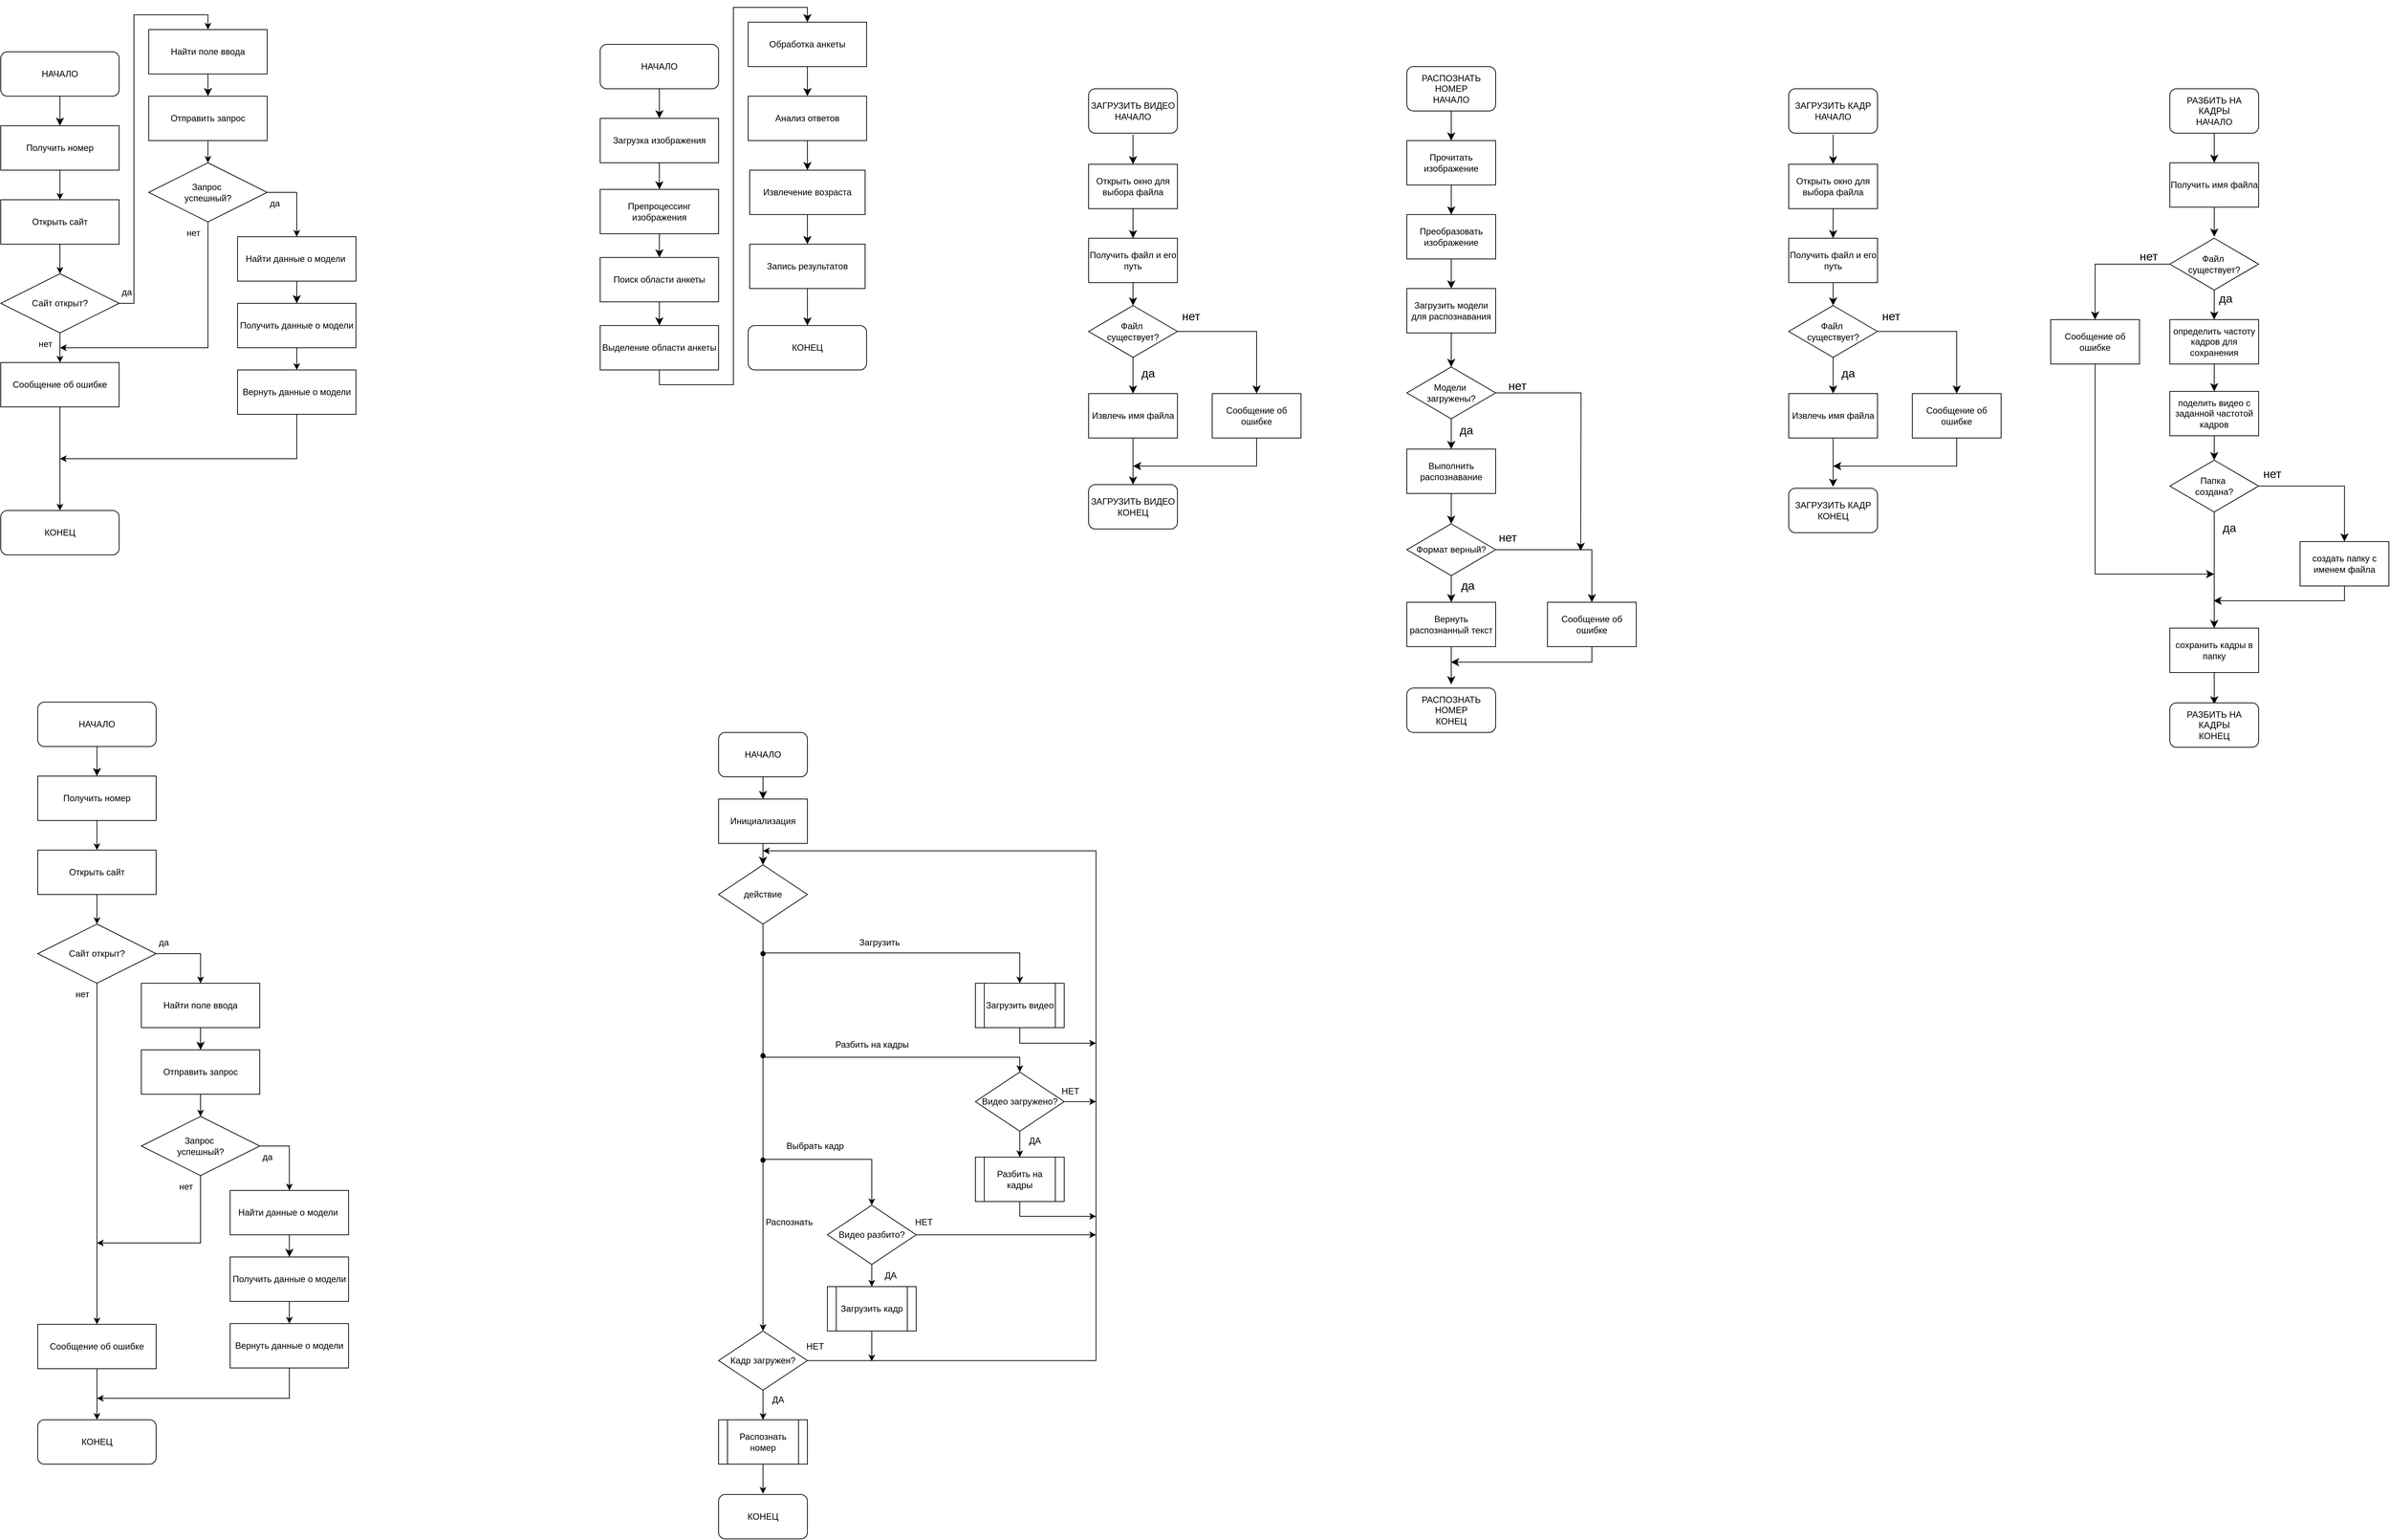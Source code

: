 <mxfile scale="1" border="0" version="24.5.5" type="device">
  <diagram name="Страница — 1" id="bWHywCXaXaAxPZdSSDz7">
    <mxGraphModel dx="270" dy="129" grid="1" gridSize="10" guides="1" tooltips="1" connect="1" arrows="1" fold="1" page="1" pageScale="1" pageWidth="827" pageHeight="1169" math="0" shadow="0">
      <root>
        <mxCell id="0" />
        <mxCell id="1" parent="0" />
        <mxCell id="TZSjdZgy6kPpEdIloy_d-3" style="edgeStyle=none;curved=1;rounded=0;orthogonalLoop=1;jettySize=auto;html=1;exitX=0.5;exitY=1;exitDx=0;exitDy=0;entryX=0.5;entryY=0;entryDx=0;entryDy=0;fontSize=12;startSize=8;endSize=8;" parent="1" source="Tlh2Osy97JSbk6gR5O0x-1" target="TZSjdZgy6kPpEdIloy_d-2" edge="1">
          <mxGeometry relative="1" as="geometry">
            <mxPoint x="140" y="160" as="sourcePoint" />
          </mxGeometry>
        </mxCell>
        <mxCell id="02Jbn5WYScd2HMaN0pXU-1" style="edgeStyle=orthogonalEdgeStyle;rounded=0;orthogonalLoop=1;jettySize=auto;html=1;exitX=0.5;exitY=1;exitDx=0;exitDy=0;entryX=0.5;entryY=0;entryDx=0;entryDy=0;" parent="1" source="TZSjdZgy6kPpEdIloy_d-2" target="TZSjdZgy6kPpEdIloy_d-4" edge="1">
          <mxGeometry relative="1" as="geometry" />
        </mxCell>
        <mxCell id="TZSjdZgy6kPpEdIloy_d-2" value="Получить номер" style="rounded=0;whiteSpace=wrap;html=1;" parent="1" vertex="1">
          <mxGeometry x="40" y="200" width="160" height="60" as="geometry" />
        </mxCell>
        <mxCell id="02Jbn5WYScd2HMaN0pXU-3" style="edgeStyle=orthogonalEdgeStyle;rounded=0;orthogonalLoop=1;jettySize=auto;html=1;exitX=0.5;exitY=1;exitDx=0;exitDy=0;" parent="1" source="TZSjdZgy6kPpEdIloy_d-4" target="02Jbn5WYScd2HMaN0pXU-2" edge="1">
          <mxGeometry relative="1" as="geometry" />
        </mxCell>
        <mxCell id="TZSjdZgy6kPpEdIloy_d-4" value="Открыть сайт" style="rounded=0;whiteSpace=wrap;html=1;" parent="1" vertex="1">
          <mxGeometry x="40" y="300" width="160" height="60" as="geometry" />
        </mxCell>
        <mxCell id="TZSjdZgy6kPpEdIloy_d-9" style="edgeStyle=none;curved=1;rounded=0;orthogonalLoop=1;jettySize=auto;html=1;exitX=0.5;exitY=1;exitDx=0;exitDy=0;entryX=0.5;entryY=0;entryDx=0;entryDy=0;fontSize=12;startSize=8;endSize=8;" parent="1" source="TZSjdZgy6kPpEdIloy_d-6" target="TZSjdZgy6kPpEdIloy_d-8" edge="1">
          <mxGeometry relative="1" as="geometry" />
        </mxCell>
        <mxCell id="TZSjdZgy6kPpEdIloy_d-6" value="Найти поле ввода" style="rounded=0;whiteSpace=wrap;html=1;" parent="1" vertex="1">
          <mxGeometry x="240" y="70" width="160" height="60" as="geometry" />
        </mxCell>
        <mxCell id="02Jbn5WYScd2HMaN0pXU-12" style="edgeStyle=orthogonalEdgeStyle;rounded=0;orthogonalLoop=1;jettySize=auto;html=1;exitX=0.5;exitY=1;exitDx=0;exitDy=0;entryX=0.5;entryY=0;entryDx=0;entryDy=0;" parent="1" source="TZSjdZgy6kPpEdIloy_d-8" target="02Jbn5WYScd2HMaN0pXU-11" edge="1">
          <mxGeometry relative="1" as="geometry" />
        </mxCell>
        <mxCell id="TZSjdZgy6kPpEdIloy_d-8" value="Отправить запрос" style="rounded=0;whiteSpace=wrap;html=1;" parent="1" vertex="1">
          <mxGeometry x="240" y="160" width="160" height="60" as="geometry" />
        </mxCell>
        <mxCell id="TZSjdZgy6kPpEdIloy_d-13" style="edgeStyle=none;curved=1;rounded=0;orthogonalLoop=1;jettySize=auto;html=1;exitX=0.5;exitY=1;exitDx=0;exitDy=0;entryX=0.5;entryY=0;entryDx=0;entryDy=0;fontSize=12;startSize=8;endSize=8;" parent="1" source="TZSjdZgy6kPpEdIloy_d-10" target="TZSjdZgy6kPpEdIloy_d-12" edge="1">
          <mxGeometry relative="1" as="geometry" />
        </mxCell>
        <mxCell id="TZSjdZgy6kPpEdIloy_d-10" value="Найти данные о модели&amp;nbsp;" style="rounded=0;whiteSpace=wrap;html=1;" parent="1" vertex="1">
          <mxGeometry x="360" y="350" width="160" height="60" as="geometry" />
        </mxCell>
        <mxCell id="02Jbn5WYScd2HMaN0pXU-20" style="edgeStyle=orthogonalEdgeStyle;rounded=0;orthogonalLoop=1;jettySize=auto;html=1;exitX=0.5;exitY=1;exitDx=0;exitDy=0;entryX=0.5;entryY=0;entryDx=0;entryDy=0;" parent="1" source="TZSjdZgy6kPpEdIloy_d-12" target="02Jbn5WYScd2HMaN0pXU-19" edge="1">
          <mxGeometry relative="1" as="geometry" />
        </mxCell>
        <mxCell id="TZSjdZgy6kPpEdIloy_d-12" value="Получить данные о модели" style="rounded=0;whiteSpace=wrap;html=1;" parent="1" vertex="1">
          <mxGeometry x="360" y="440" width="160" height="60" as="geometry" />
        </mxCell>
        <mxCell id="02Jbn5WYScd2HMaN0pXU-8" style="edgeStyle=orthogonalEdgeStyle;rounded=0;orthogonalLoop=1;jettySize=auto;html=1;exitX=0.5;exitY=1;exitDx=0;exitDy=0;entryX=0.5;entryY=0;entryDx=0;entryDy=0;" parent="1" source="02Jbn5WYScd2HMaN0pXU-2" target="02Jbn5WYScd2HMaN0pXU-7" edge="1">
          <mxGeometry relative="1" as="geometry" />
        </mxCell>
        <mxCell id="02Jbn5WYScd2HMaN0pXU-10" style="edgeStyle=orthogonalEdgeStyle;rounded=0;orthogonalLoop=1;jettySize=auto;html=1;exitX=1;exitY=0.5;exitDx=0;exitDy=0;entryX=0.5;entryY=0;entryDx=0;entryDy=0;" parent="1" source="02Jbn5WYScd2HMaN0pXU-2" target="TZSjdZgy6kPpEdIloy_d-6" edge="1">
          <mxGeometry relative="1" as="geometry" />
        </mxCell>
        <mxCell id="02Jbn5WYScd2HMaN0pXU-2" value="Сайт открыт?" style="rhombus;whiteSpace=wrap;html=1;" parent="1" vertex="1">
          <mxGeometry x="40" y="400" width="160" height="80" as="geometry" />
        </mxCell>
        <mxCell id="02Jbn5WYScd2HMaN0pXU-6" value="нет" style="text;html=1;align=center;verticalAlign=middle;resizable=0;points=[];autosize=1;strokeColor=none;fillColor=none;" parent="1" vertex="1">
          <mxGeometry x="80" y="480" width="40" height="30" as="geometry" />
        </mxCell>
        <mxCell id="02Jbn5WYScd2HMaN0pXU-9" style="edgeStyle=orthogonalEdgeStyle;rounded=0;orthogonalLoop=1;jettySize=auto;html=1;exitX=0.5;exitY=1;exitDx=0;exitDy=0;entryX=0.5;entryY=0;entryDx=0;entryDy=0;" parent="1" source="02Jbn5WYScd2HMaN0pXU-7" target="Tlh2Osy97JSbk6gR5O0x-2" edge="1">
          <mxGeometry relative="1" as="geometry">
            <mxPoint x="140" y="710" as="targetPoint" />
          </mxGeometry>
        </mxCell>
        <mxCell id="02Jbn5WYScd2HMaN0pXU-7" value="Сообщение об ошибке" style="rounded=0;whiteSpace=wrap;html=1;" parent="1" vertex="1">
          <mxGeometry x="40" y="520" width="160" height="60" as="geometry" />
        </mxCell>
        <mxCell id="02Jbn5WYScd2HMaN0pXU-14" style="edgeStyle=orthogonalEdgeStyle;rounded=0;orthogonalLoop=1;jettySize=auto;html=1;exitX=0.5;exitY=1;exitDx=0;exitDy=0;" parent="1" source="02Jbn5WYScd2HMaN0pXU-11" edge="1">
          <mxGeometry relative="1" as="geometry">
            <mxPoint x="120" y="500" as="targetPoint" />
            <Array as="points">
              <mxPoint x="320" y="500" />
            </Array>
          </mxGeometry>
        </mxCell>
        <mxCell id="02Jbn5WYScd2HMaN0pXU-16" style="edgeStyle=orthogonalEdgeStyle;rounded=0;orthogonalLoop=1;jettySize=auto;html=1;exitX=1;exitY=0.5;exitDx=0;exitDy=0;entryX=0.5;entryY=0;entryDx=0;entryDy=0;" parent="1" source="02Jbn5WYScd2HMaN0pXU-11" target="TZSjdZgy6kPpEdIloy_d-10" edge="1">
          <mxGeometry relative="1" as="geometry" />
        </mxCell>
        <mxCell id="02Jbn5WYScd2HMaN0pXU-11" value="Запрос&amp;nbsp;&lt;div&gt;успешный?&lt;/div&gt;" style="rhombus;whiteSpace=wrap;html=1;" parent="1" vertex="1">
          <mxGeometry x="240" y="250" width="160" height="80" as="geometry" />
        </mxCell>
        <mxCell id="02Jbn5WYScd2HMaN0pXU-13" value="да" style="text;html=1;align=center;verticalAlign=middle;resizable=0;points=[];autosize=1;strokeColor=none;fillColor=none;" parent="1" vertex="1">
          <mxGeometry x="190" y="410" width="40" height="30" as="geometry" />
        </mxCell>
        <mxCell id="02Jbn5WYScd2HMaN0pXU-15" value="нет" style="text;html=1;align=center;verticalAlign=middle;resizable=0;points=[];autosize=1;strokeColor=none;fillColor=none;" parent="1" vertex="1">
          <mxGeometry x="280" y="330" width="40" height="30" as="geometry" />
        </mxCell>
        <mxCell id="02Jbn5WYScd2HMaN0pXU-17" value="да" style="text;html=1;align=center;verticalAlign=middle;resizable=0;points=[];autosize=1;strokeColor=none;fillColor=none;" parent="1" vertex="1">
          <mxGeometry x="390" y="290" width="40" height="30" as="geometry" />
        </mxCell>
        <mxCell id="02Jbn5WYScd2HMaN0pXU-21" style="edgeStyle=orthogonalEdgeStyle;rounded=0;orthogonalLoop=1;jettySize=auto;html=1;exitX=0.5;exitY=1;exitDx=0;exitDy=0;" parent="1" source="02Jbn5WYScd2HMaN0pXU-19" edge="1">
          <mxGeometry relative="1" as="geometry">
            <mxPoint x="120" y="650" as="targetPoint" />
            <Array as="points">
              <mxPoint x="440" y="650" />
            </Array>
          </mxGeometry>
        </mxCell>
        <mxCell id="02Jbn5WYScd2HMaN0pXU-19" value="Вернуть данные о модели" style="rounded=0;whiteSpace=wrap;html=1;" parent="1" vertex="1">
          <mxGeometry x="360" y="530" width="160" height="60" as="geometry" />
        </mxCell>
        <mxCell id="Tlh2Osy97JSbk6gR5O0x-1" value="НАЧАЛО" style="rounded=1;whiteSpace=wrap;html=1;" parent="1" vertex="1">
          <mxGeometry x="40" y="100" width="160" height="60" as="geometry" />
        </mxCell>
        <mxCell id="Tlh2Osy97JSbk6gR5O0x-2" value="КОНЕЦ" style="rounded=1;whiteSpace=wrap;html=1;" parent="1" vertex="1">
          <mxGeometry x="40" y="720" width="160" height="60" as="geometry" />
        </mxCell>
        <mxCell id="Tlh2Osy97JSbk6gR5O0x-5" style="edgeStyle=none;curved=1;rounded=0;orthogonalLoop=1;jettySize=auto;html=1;exitX=0.5;exitY=1;exitDx=0;exitDy=0;entryX=0.5;entryY=0;entryDx=0;entryDy=0;fontSize=12;startSize=8;endSize=8;" parent="1" target="Tlh2Osy97JSbk6gR5O0x-8" edge="1">
          <mxGeometry relative="1" as="geometry">
            <mxPoint x="930" y="150" as="sourcePoint" />
          </mxGeometry>
        </mxCell>
        <mxCell id="Tlh2Osy97JSbk6gR5O0x-7" style="edgeStyle=none;curved=1;rounded=0;orthogonalLoop=1;jettySize=auto;html=1;exitX=0.5;exitY=1;exitDx=0;exitDy=0;entryX=0.5;entryY=0;entryDx=0;entryDy=0;fontSize=12;startSize=8;endSize=8;" parent="1" source="Tlh2Osy97JSbk6gR5O0x-8" target="Tlh2Osy97JSbk6gR5O0x-10" edge="1">
          <mxGeometry relative="1" as="geometry" />
        </mxCell>
        <mxCell id="Tlh2Osy97JSbk6gR5O0x-8" value="Загрузка изображения" style="rounded=0;whiteSpace=wrap;html=1;" parent="1" vertex="1">
          <mxGeometry x="850" y="190" width="160" height="60" as="geometry" />
        </mxCell>
        <mxCell id="Tlh2Osy97JSbk6gR5O0x-9" style="edgeStyle=none;curved=1;rounded=0;orthogonalLoop=1;jettySize=auto;html=1;exitX=0.5;exitY=1;exitDx=0;exitDy=0;entryX=0.5;entryY=0;entryDx=0;entryDy=0;fontSize=12;startSize=8;endSize=8;" parent="1" source="Tlh2Osy97JSbk6gR5O0x-10" target="Tlh2Osy97JSbk6gR5O0x-12" edge="1">
          <mxGeometry relative="1" as="geometry" />
        </mxCell>
        <mxCell id="Tlh2Osy97JSbk6gR5O0x-10" value="Препроцессинг изображения" style="rounded=0;whiteSpace=wrap;html=1;" parent="1" vertex="1">
          <mxGeometry x="850" y="286" width="160" height="60" as="geometry" />
        </mxCell>
        <mxCell id="Tlh2Osy97JSbk6gR5O0x-11" style="edgeStyle=none;curved=1;rounded=0;orthogonalLoop=1;jettySize=auto;html=1;exitX=0.5;exitY=1;exitDx=0;exitDy=0;entryX=0.5;entryY=0;entryDx=0;entryDy=0;fontSize=12;startSize=8;endSize=8;" parent="1" source="Tlh2Osy97JSbk6gR5O0x-12" target="Tlh2Osy97JSbk6gR5O0x-14" edge="1">
          <mxGeometry relative="1" as="geometry" />
        </mxCell>
        <mxCell id="Tlh2Osy97JSbk6gR5O0x-12" value="Поиск области анкеты" style="rounded=0;whiteSpace=wrap;html=1;" parent="1" vertex="1">
          <mxGeometry x="850" y="378" width="160" height="60" as="geometry" />
        </mxCell>
        <mxCell id="Tlh2Osy97JSbk6gR5O0x-13" style="edgeStyle=orthogonalEdgeStyle;rounded=0;orthogonalLoop=1;jettySize=auto;html=1;exitX=0.5;exitY=1;exitDx=0;exitDy=0;entryX=0.5;entryY=0;entryDx=0;entryDy=0;fontSize=12;startSize=8;endSize=8;" parent="1" source="Tlh2Osy97JSbk6gR5O0x-14" target="Tlh2Osy97JSbk6gR5O0x-16" edge="1">
          <mxGeometry relative="1" as="geometry" />
        </mxCell>
        <mxCell id="Tlh2Osy97JSbk6gR5O0x-14" value="Выделение области анкеты" style="rounded=0;whiteSpace=wrap;html=1;" parent="1" vertex="1">
          <mxGeometry x="850" y="470" width="160" height="60" as="geometry" />
        </mxCell>
        <mxCell id="Tlh2Osy97JSbk6gR5O0x-15" style="edgeStyle=none;curved=1;rounded=0;orthogonalLoop=1;jettySize=auto;html=1;exitX=0.5;exitY=1;exitDx=0;exitDy=0;entryX=0.5;entryY=0;entryDx=0;entryDy=0;fontSize=12;startSize=8;endSize=8;" parent="1" source="Tlh2Osy97JSbk6gR5O0x-16" target="Tlh2Osy97JSbk6gR5O0x-18" edge="1">
          <mxGeometry relative="1" as="geometry" />
        </mxCell>
        <mxCell id="Tlh2Osy97JSbk6gR5O0x-16" value="Обработка анкеты" style="rounded=0;whiteSpace=wrap;html=1;" parent="1" vertex="1">
          <mxGeometry x="1050" y="60" width="160" height="60" as="geometry" />
        </mxCell>
        <mxCell id="Tlh2Osy97JSbk6gR5O0x-17" style="edgeStyle=none;curved=1;rounded=0;orthogonalLoop=1;jettySize=auto;html=1;exitX=0.5;exitY=1;exitDx=0;exitDy=0;entryX=0.5;entryY=0;entryDx=0;entryDy=0;fontSize=12;startSize=8;endSize=8;" parent="1" source="Tlh2Osy97JSbk6gR5O0x-18" target="Tlh2Osy97JSbk6gR5O0x-20" edge="1">
          <mxGeometry relative="1" as="geometry" />
        </mxCell>
        <mxCell id="Tlh2Osy97JSbk6gR5O0x-18" value="Анализ ответов" style="rounded=0;whiteSpace=wrap;html=1;" parent="1" vertex="1">
          <mxGeometry x="1050" y="160" width="160" height="60" as="geometry" />
        </mxCell>
        <mxCell id="Tlh2Osy97JSbk6gR5O0x-19" style="edgeStyle=none;curved=1;rounded=0;orthogonalLoop=1;jettySize=auto;html=1;exitX=0.5;exitY=1;exitDx=0;exitDy=0;entryX=0.5;entryY=0;entryDx=0;entryDy=0;fontSize=12;startSize=8;endSize=8;" parent="1" source="Tlh2Osy97JSbk6gR5O0x-20" target="Tlh2Osy97JSbk6gR5O0x-22" edge="1">
          <mxGeometry relative="1" as="geometry" />
        </mxCell>
        <mxCell id="Tlh2Osy97JSbk6gR5O0x-20" value="Извлечение возраста" style="rounded=0;whiteSpace=wrap;html=1;" parent="1" vertex="1">
          <mxGeometry x="1052" y="260" width="156" height="60" as="geometry" />
        </mxCell>
        <mxCell id="Tlh2Osy97JSbk6gR5O0x-21" style="edgeStyle=none;curved=1;rounded=0;orthogonalLoop=1;jettySize=auto;html=1;exitX=0.5;exitY=1;exitDx=0;exitDy=0;entryX=0.5;entryY=0;entryDx=0;entryDy=0;fontSize=12;startSize=8;endSize=8;" parent="1" source="Tlh2Osy97JSbk6gR5O0x-22" target="Tlh2Osy97JSbk6gR5O0x-25" edge="1">
          <mxGeometry relative="1" as="geometry">
            <mxPoint x="1114" y="470" as="targetPoint" />
          </mxGeometry>
        </mxCell>
        <mxCell id="Tlh2Osy97JSbk6gR5O0x-22" value="Запись результатов" style="rounded=0;whiteSpace=wrap;html=1;" parent="1" vertex="1">
          <mxGeometry x="1052" y="360" width="156" height="60" as="geometry" />
        </mxCell>
        <mxCell id="Tlh2Osy97JSbk6gR5O0x-24" value="НАЧАЛО" style="rounded=1;whiteSpace=wrap;html=1;" parent="1" vertex="1">
          <mxGeometry x="850" y="90" width="160" height="60" as="geometry" />
        </mxCell>
        <mxCell id="Tlh2Osy97JSbk6gR5O0x-25" value="КОНЕЦ" style="rounded=1;whiteSpace=wrap;html=1;" parent="1" vertex="1">
          <mxGeometry x="1050" y="470" width="160" height="60" as="geometry" />
        </mxCell>
        <mxCell id="Tlh2Osy97JSbk6gR5O0x-26" style="edgeStyle=none;curved=1;rounded=0;orthogonalLoop=1;jettySize=auto;html=1;exitX=0.5;exitY=1;exitDx=0;exitDy=0;entryX=0.5;entryY=0;entryDx=0;entryDy=0;fontSize=12;startSize=8;endSize=8;" parent="1" target="Tlh2Osy97JSbk6gR5O0x-29" edge="1">
          <mxGeometry relative="1" as="geometry">
            <mxPoint x="1570" y="212" as="sourcePoint" />
          </mxGeometry>
        </mxCell>
        <mxCell id="Tlh2Osy97JSbk6gR5O0x-28" style="edgeStyle=none;curved=1;rounded=0;orthogonalLoop=1;jettySize=auto;html=1;exitX=0.5;exitY=1;exitDx=0;exitDy=0;entryX=0.5;entryY=0;entryDx=0;entryDy=0;fontSize=12;startSize=8;endSize=8;" parent="1" source="Tlh2Osy97JSbk6gR5O0x-29" target="Tlh2Osy97JSbk6gR5O0x-31" edge="1">
          <mxGeometry relative="1" as="geometry" />
        </mxCell>
        <mxCell id="Tlh2Osy97JSbk6gR5O0x-29" value="Открыть окно для выбора файла" style="rounded=0;whiteSpace=wrap;html=1;" parent="1" vertex="1">
          <mxGeometry x="1510" y="252" width="120" height="60" as="geometry" />
        </mxCell>
        <mxCell id="Tlh2Osy97JSbk6gR5O0x-30" style="edgeStyle=none;curved=1;rounded=0;orthogonalLoop=1;jettySize=auto;html=1;exitX=0.5;exitY=1;exitDx=0;exitDy=0;fontSize=12;startSize=8;endSize=8;" parent="1" source="Tlh2Osy97JSbk6gR5O0x-31" target="Tlh2Osy97JSbk6gR5O0x-58" edge="1">
          <mxGeometry relative="1" as="geometry" />
        </mxCell>
        <mxCell id="Tlh2Osy97JSbk6gR5O0x-31" value="Получить файл и его путь" style="rounded=0;whiteSpace=wrap;html=1;" parent="1" vertex="1">
          <mxGeometry x="1510" y="352" width="120" height="60" as="geometry" />
        </mxCell>
        <mxCell id="Tlh2Osy97JSbk6gR5O0x-32" style="edgeStyle=none;curved=1;rounded=0;orthogonalLoop=1;jettySize=auto;html=1;exitX=0.5;exitY=1;exitDx=0;exitDy=0;entryX=0.5;entryY=0;entryDx=0;entryDy=0;fontSize=12;startSize=8;endSize=8;" parent="1" source="Tlh2Osy97JSbk6gR5O0x-33" edge="1">
          <mxGeometry relative="1" as="geometry">
            <mxPoint x="1570" y="685" as="targetPoint" />
          </mxGeometry>
        </mxCell>
        <mxCell id="Tlh2Osy97JSbk6gR5O0x-33" value="Извлечь имя файла" style="rounded=0;whiteSpace=wrap;html=1;" parent="1" vertex="1">
          <mxGeometry x="1510" y="562" width="120" height="60" as="geometry" />
        </mxCell>
        <mxCell id="Tlh2Osy97JSbk6gR5O0x-35" style="edgeStyle=none;curved=1;rounded=0;orthogonalLoop=1;jettySize=auto;html=1;exitX=0.5;exitY=1;exitDx=0;exitDy=0;entryX=0.5;entryY=0;entryDx=0;entryDy=0;fontSize=12;startSize=8;endSize=8;" parent="1" target="Tlh2Osy97JSbk6gR5O0x-38" edge="1">
          <mxGeometry relative="1" as="geometry">
            <mxPoint x="3031" y="210" as="sourcePoint" />
          </mxGeometry>
        </mxCell>
        <mxCell id="Tlh2Osy97JSbk6gR5O0x-37" style="edgeStyle=none;curved=1;rounded=0;orthogonalLoop=1;jettySize=auto;html=1;exitX=0.5;exitY=1;exitDx=0;exitDy=0;entryX=0.5;entryY=0;entryDx=0;entryDy=0;fontSize=12;startSize=8;endSize=8;" parent="1" source="Tlh2Osy97JSbk6gR5O0x-38" edge="1">
          <mxGeometry relative="1" as="geometry">
            <mxPoint x="3031" y="350" as="targetPoint" />
          </mxGeometry>
        </mxCell>
        <mxCell id="Tlh2Osy97JSbk6gR5O0x-38" value="Получить имя файла" style="rounded=0;whiteSpace=wrap;html=1;" parent="1" vertex="1">
          <mxGeometry x="2971" y="250" width="120" height="60" as="geometry" />
        </mxCell>
        <mxCell id="Tlh2Osy97JSbk6gR5O0x-39" style="edgeStyle=none;curved=1;rounded=0;orthogonalLoop=1;jettySize=auto;html=1;exitX=0.5;exitY=1;exitDx=0;exitDy=0;entryX=0.5;entryY=0;entryDx=0;entryDy=0;fontSize=12;startSize=8;endSize=8;" parent="1" edge="1">
          <mxGeometry relative="1" as="geometry">
            <mxPoint x="2516" y="252" as="targetPoint" />
            <mxPoint x="2516" y="212" as="sourcePoint" />
          </mxGeometry>
        </mxCell>
        <mxCell id="Tlh2Osy97JSbk6gR5O0x-42" style="edgeStyle=none;curved=1;rounded=0;orthogonalLoop=1;jettySize=auto;html=1;exitX=0.5;exitY=1;exitDx=0;exitDy=0;entryX=0.5;entryY=0;entryDx=0;entryDy=0;fontSize=12;startSize=8;endSize=8;" parent="1" edge="1">
          <mxGeometry relative="1" as="geometry">
            <mxPoint x="2516" y="612" as="sourcePoint" />
            <mxPoint x="2516" y="688" as="targetPoint" />
          </mxGeometry>
        </mxCell>
        <mxCell id="Tlh2Osy97JSbk6gR5O0x-43" style="edgeStyle=none;curved=1;rounded=0;orthogonalLoop=1;jettySize=auto;html=1;exitX=0.5;exitY=1;exitDx=0;exitDy=0;entryX=0.5;entryY=0;entryDx=0;entryDy=0;fontSize=12;startSize=8;endSize=8;" parent="1" target="Tlh2Osy97JSbk6gR5O0x-46" edge="1">
          <mxGeometry relative="1" as="geometry">
            <mxPoint x="2000" y="180" as="sourcePoint" />
          </mxGeometry>
        </mxCell>
        <mxCell id="Tlh2Osy97JSbk6gR5O0x-45" style="edgeStyle=none;curved=1;rounded=0;orthogonalLoop=1;jettySize=auto;html=1;exitX=0.5;exitY=1;exitDx=0;exitDy=0;entryX=0.5;entryY=0;entryDx=0;entryDy=0;fontSize=12;startSize=8;endSize=8;" parent="1" source="Tlh2Osy97JSbk6gR5O0x-46" target="Tlh2Osy97JSbk6gR5O0x-48" edge="1">
          <mxGeometry relative="1" as="geometry" />
        </mxCell>
        <mxCell id="Tlh2Osy97JSbk6gR5O0x-46" value="Прочитать изображение" style="rounded=0;whiteSpace=wrap;html=1;" parent="1" vertex="1">
          <mxGeometry x="1940" y="220" width="120" height="60" as="geometry" />
        </mxCell>
        <mxCell id="Tlh2Osy97JSbk6gR5O0x-47" style="edgeStyle=none;curved=1;rounded=0;orthogonalLoop=1;jettySize=auto;html=1;exitX=0.5;exitY=1;exitDx=0;exitDy=0;entryX=0.5;entryY=0;entryDx=0;entryDy=0;fontSize=12;startSize=8;endSize=8;" parent="1" source="Tlh2Osy97JSbk6gR5O0x-48" target="Tlh2Osy97JSbk6gR5O0x-50" edge="1">
          <mxGeometry relative="1" as="geometry" />
        </mxCell>
        <mxCell id="Tlh2Osy97JSbk6gR5O0x-48" value="Преобразовать изображение" style="rounded=0;whiteSpace=wrap;html=1;" parent="1" vertex="1">
          <mxGeometry x="1940" y="320" width="120" height="60" as="geometry" />
        </mxCell>
        <mxCell id="Tlh2Osy97JSbk6gR5O0x-49" style="edgeStyle=none;curved=1;rounded=0;orthogonalLoop=1;jettySize=auto;html=1;exitX=0.5;exitY=1;exitDx=0;exitDy=0;entryX=0.5;entryY=0;entryDx=0;entryDy=0;fontSize=12;startSize=8;endSize=8;" parent="1" source="Tlh2Osy97JSbk6gR5O0x-50" target="Tlh2Osy97JSbk6gR5O0x-98" edge="1">
          <mxGeometry relative="1" as="geometry" />
        </mxCell>
        <mxCell id="Tlh2Osy97JSbk6gR5O0x-50" value="Загрузить модели для распознавания" style="rounded=0;whiteSpace=wrap;html=1;" parent="1" vertex="1">
          <mxGeometry x="1940" y="420" width="120" height="60" as="geometry" />
        </mxCell>
        <mxCell id="Tlh2Osy97JSbk6gR5O0x-51" style="edgeStyle=none;curved=1;rounded=0;orthogonalLoop=1;jettySize=auto;html=1;exitX=0.5;exitY=1;exitDx=0;exitDy=0;fontSize=12;startSize=8;endSize=8;entryX=0.5;entryY=0;entryDx=0;entryDy=0;" parent="1" source="Tlh2Osy97JSbk6gR5O0x-52" target="Tlh2Osy97JSbk6gR5O0x-102" edge="1">
          <mxGeometry relative="1" as="geometry">
            <mxPoint x="1999.579" y="739.557" as="targetPoint" />
          </mxGeometry>
        </mxCell>
        <mxCell id="Tlh2Osy97JSbk6gR5O0x-52" value="Выполнить распознавание" style="rounded=0;whiteSpace=wrap;html=1;" parent="1" vertex="1">
          <mxGeometry x="1940" y="637" width="120" height="60" as="geometry" />
        </mxCell>
        <mxCell id="Tlh2Osy97JSbk6gR5O0x-53" style="edgeStyle=none;curved=1;rounded=0;orthogonalLoop=1;jettySize=auto;html=1;exitX=0.5;exitY=1;exitDx=0;exitDy=0;entryX=0.5;entryY=0;entryDx=0;entryDy=0;fontSize=12;startSize=8;endSize=8;" parent="1" source="Tlh2Osy97JSbk6gR5O0x-54" edge="1">
          <mxGeometry relative="1" as="geometry">
            <mxPoint x="2000" y="955" as="targetPoint" />
          </mxGeometry>
        </mxCell>
        <mxCell id="Tlh2Osy97JSbk6gR5O0x-54" value="Вернуть распознанный текст" style="rounded=0;whiteSpace=wrap;html=1;" parent="1" vertex="1">
          <mxGeometry x="1940" y="844" width="120" height="60" as="geometry" />
        </mxCell>
        <mxCell id="Tlh2Osy97JSbk6gR5O0x-56" style="edgeStyle=none;curved=1;rounded=0;orthogonalLoop=1;jettySize=auto;html=1;exitX=0.5;exitY=1;exitDx=0;exitDy=0;entryX=0.5;entryY=0;entryDx=0;entryDy=0;fontSize=12;startSize=8;endSize=8;" parent="1" source="Tlh2Osy97JSbk6gR5O0x-58" target="Tlh2Osy97JSbk6gR5O0x-33" edge="1">
          <mxGeometry relative="1" as="geometry" />
        </mxCell>
        <mxCell id="Tlh2Osy97JSbk6gR5O0x-57" style="edgeStyle=orthogonalEdgeStyle;rounded=0;orthogonalLoop=1;jettySize=auto;html=1;exitX=1;exitY=0.5;exitDx=0;exitDy=0;entryX=0.5;entryY=0;entryDx=0;entryDy=0;fontSize=12;startSize=8;endSize=8;" parent="1" source="Tlh2Osy97JSbk6gR5O0x-58" target="Tlh2Osy97JSbk6gR5O0x-61" edge="1">
          <mxGeometry relative="1" as="geometry" />
        </mxCell>
        <mxCell id="Tlh2Osy97JSbk6gR5O0x-58" value="Файл&amp;nbsp;&lt;div&gt;существует?&lt;/div&gt;" style="rhombus;whiteSpace=wrap;html=1;" parent="1" vertex="1">
          <mxGeometry x="1510" y="443" width="120" height="70" as="geometry" />
        </mxCell>
        <mxCell id="Tlh2Osy97JSbk6gR5O0x-59" value="да" style="text;html=1;align=center;verticalAlign=middle;resizable=0;points=[];autosize=1;strokeColor=none;fillColor=none;fontSize=16;" parent="1" vertex="1">
          <mxGeometry x="1572" y="518" width="36" height="31" as="geometry" />
        </mxCell>
        <mxCell id="Tlh2Osy97JSbk6gR5O0x-60" style="edgeStyle=orthogonalEdgeStyle;rounded=0;orthogonalLoop=1;jettySize=auto;html=1;exitX=0.5;exitY=1;exitDx=0;exitDy=0;fontSize=12;startSize=8;endSize=8;" parent="1" source="Tlh2Osy97JSbk6gR5O0x-61" edge="1">
          <mxGeometry relative="1" as="geometry">
            <mxPoint x="1570" y="660" as="targetPoint" />
            <Array as="points">
              <mxPoint x="1737" y="660" />
            </Array>
          </mxGeometry>
        </mxCell>
        <mxCell id="Tlh2Osy97JSbk6gR5O0x-61" value="Сообщение об ошибке" style="rounded=0;whiteSpace=wrap;html=1;" parent="1" vertex="1">
          <mxGeometry x="1677" y="562" width="120" height="60" as="geometry" />
        </mxCell>
        <mxCell id="Tlh2Osy97JSbk6gR5O0x-62" value="нет" style="text;html=1;align=center;verticalAlign=middle;resizable=0;points=[];autosize=1;strokeColor=none;fillColor=none;fontSize=16;" parent="1" vertex="1">
          <mxGeometry x="1626" y="441" width="43" height="31" as="geometry" />
        </mxCell>
        <mxCell id="Tlh2Osy97JSbk6gR5O0x-63" style="edgeStyle=none;curved=1;rounded=0;orthogonalLoop=1;jettySize=auto;html=1;exitX=0.5;exitY=1;exitDx=0;exitDy=0;entryX=0.5;entryY=0;entryDx=0;entryDy=0;fontSize=12;startSize=8;endSize=8;" parent="1" source="Tlh2Osy97JSbk6gR5O0x-65" target="Tlh2Osy97JSbk6gR5O0x-67" edge="1">
          <mxGeometry relative="1" as="geometry" />
        </mxCell>
        <mxCell id="Tlh2Osy97JSbk6gR5O0x-64" style="edgeStyle=orthogonalEdgeStyle;rounded=0;orthogonalLoop=1;jettySize=auto;html=1;exitX=0;exitY=0.5;exitDx=0;exitDy=0;entryX=0.5;entryY=0;entryDx=0;entryDy=0;fontSize=12;startSize=8;endSize=8;" parent="1" source="Tlh2Osy97JSbk6gR5O0x-65" target="Tlh2Osy97JSbk6gR5O0x-70" edge="1">
          <mxGeometry relative="1" as="geometry" />
        </mxCell>
        <mxCell id="Tlh2Osy97JSbk6gR5O0x-65" value="Файл&amp;nbsp;&lt;div&gt;существует?&lt;/div&gt;" style="rhombus;whiteSpace=wrap;html=1;" parent="1" vertex="1">
          <mxGeometry x="2971" y="352" width="120" height="70" as="geometry" />
        </mxCell>
        <mxCell id="Tlh2Osy97JSbk6gR5O0x-66" style="edgeStyle=none;curved=1;rounded=0;orthogonalLoop=1;jettySize=auto;html=1;exitX=0.5;exitY=1;exitDx=0;exitDy=0;fontSize=12;startSize=8;endSize=8;" parent="1" source="Tlh2Osy97JSbk6gR5O0x-67" target="Tlh2Osy97JSbk6gR5O0x-73" edge="1">
          <mxGeometry relative="1" as="geometry" />
        </mxCell>
        <mxCell id="Tlh2Osy97JSbk6gR5O0x-67" value="определить частоту кадров для сохранения" style="rounded=0;whiteSpace=wrap;html=1;" parent="1" vertex="1">
          <mxGeometry x="2971" y="462" width="120" height="60" as="geometry" />
        </mxCell>
        <mxCell id="Tlh2Osy97JSbk6gR5O0x-68" value="да" style="text;html=1;align=center;verticalAlign=middle;resizable=0;points=[];autosize=1;strokeColor=none;fillColor=none;fontSize=16;" parent="1" vertex="1">
          <mxGeometry x="3027.5" y="417.5" width="36" height="31" as="geometry" />
        </mxCell>
        <mxCell id="Tlh2Osy97JSbk6gR5O0x-69" style="edgeStyle=orthogonalEdgeStyle;rounded=0;orthogonalLoop=1;jettySize=auto;html=1;exitX=0.5;exitY=1;exitDx=0;exitDy=0;fontSize=12;startSize=8;endSize=8;" parent="1" source="Tlh2Osy97JSbk6gR5O0x-70" edge="1">
          <mxGeometry relative="1" as="geometry">
            <mxPoint x="3031" y="806" as="targetPoint" />
            <Array as="points">
              <mxPoint x="2870" y="806" />
            </Array>
          </mxGeometry>
        </mxCell>
        <mxCell id="Tlh2Osy97JSbk6gR5O0x-70" value="Сообщение об ошибке" style="rounded=0;whiteSpace=wrap;html=1;" parent="1" vertex="1">
          <mxGeometry x="2810" y="462" width="120" height="60" as="geometry" />
        </mxCell>
        <mxCell id="Tlh2Osy97JSbk6gR5O0x-71" value="нет" style="text;html=1;align=center;verticalAlign=middle;resizable=0;points=[];autosize=1;strokeColor=none;fillColor=none;fontSize=16;" parent="1" vertex="1">
          <mxGeometry x="2920" y="360" width="43" height="31" as="geometry" />
        </mxCell>
        <mxCell id="Tlh2Osy97JSbk6gR5O0x-72" style="edgeStyle=none;curved=1;rounded=0;orthogonalLoop=1;jettySize=auto;html=1;exitX=0.5;exitY=1;exitDx=0;exitDy=0;entryX=0.5;entryY=0;entryDx=0;entryDy=0;fontSize=12;startSize=8;endSize=8;" parent="1" source="Tlh2Osy97JSbk6gR5O0x-73" target="Tlh2Osy97JSbk6gR5O0x-76" edge="1">
          <mxGeometry relative="1" as="geometry" />
        </mxCell>
        <mxCell id="Tlh2Osy97JSbk6gR5O0x-73" value="поделить видео с заданной частотой кадров" style="rounded=0;whiteSpace=wrap;html=1;" parent="1" vertex="1">
          <mxGeometry x="2971" y="559" width="120" height="60" as="geometry" />
        </mxCell>
        <mxCell id="Tlh2Osy97JSbk6gR5O0x-74" style="edgeStyle=orthogonalEdgeStyle;rounded=0;orthogonalLoop=1;jettySize=auto;html=1;exitX=1;exitY=0.5;exitDx=0;exitDy=0;entryX=0.5;entryY=0;entryDx=0;entryDy=0;fontSize=12;startSize=8;endSize=8;" parent="1" source="Tlh2Osy97JSbk6gR5O0x-76" target="Tlh2Osy97JSbk6gR5O0x-78" edge="1">
          <mxGeometry relative="1" as="geometry" />
        </mxCell>
        <mxCell id="Tlh2Osy97JSbk6gR5O0x-75" style="edgeStyle=none;curved=1;rounded=0;orthogonalLoop=1;jettySize=auto;html=1;exitX=0.5;exitY=1;exitDx=0;exitDy=0;entryX=0.5;entryY=0;entryDx=0;entryDy=0;fontSize=12;startSize=8;endSize=8;" parent="1" source="Tlh2Osy97JSbk6gR5O0x-76" target="Tlh2Osy97JSbk6gR5O0x-81" edge="1">
          <mxGeometry relative="1" as="geometry" />
        </mxCell>
        <mxCell id="Tlh2Osy97JSbk6gR5O0x-76" value="Папка&amp;nbsp;&lt;div&gt;создана?&lt;/div&gt;" style="rhombus;whiteSpace=wrap;html=1;" parent="1" vertex="1">
          <mxGeometry x="2971" y="652" width="120" height="70" as="geometry" />
        </mxCell>
        <mxCell id="Tlh2Osy97JSbk6gR5O0x-77" style="edgeStyle=orthogonalEdgeStyle;rounded=0;orthogonalLoop=1;jettySize=auto;html=1;exitX=0.5;exitY=1;exitDx=0;exitDy=0;fontSize=12;startSize=8;endSize=8;" parent="1" source="Tlh2Osy97JSbk6gR5O0x-78" edge="1">
          <mxGeometry relative="1" as="geometry">
            <mxPoint x="3030" y="842" as="targetPoint" />
            <Array as="points">
              <mxPoint x="3207" y="842" />
            </Array>
          </mxGeometry>
        </mxCell>
        <mxCell id="Tlh2Osy97JSbk6gR5O0x-78" value="создать папку с именем файла" style="rounded=0;whiteSpace=wrap;html=1;" parent="1" vertex="1">
          <mxGeometry x="3147" y="762" width="120" height="60" as="geometry" />
        </mxCell>
        <mxCell id="Tlh2Osy97JSbk6gR5O0x-79" value="нет" style="text;html=1;align=center;verticalAlign=middle;resizable=0;points=[];autosize=1;strokeColor=none;fillColor=none;fontSize=16;" parent="1" vertex="1">
          <mxGeometry x="3087" y="654" width="43" height="31" as="geometry" />
        </mxCell>
        <mxCell id="Tlh2Osy97JSbk6gR5O0x-80" style="edgeStyle=none;curved=1;rounded=0;orthogonalLoop=1;jettySize=auto;html=1;exitX=0.5;exitY=1;exitDx=0;exitDy=0;entryX=0.5;entryY=0;entryDx=0;entryDy=0;fontSize=12;startSize=8;endSize=8;" parent="1" source="Tlh2Osy97JSbk6gR5O0x-81" edge="1">
          <mxGeometry relative="1" as="geometry">
            <mxPoint x="3031" y="982" as="targetPoint" />
          </mxGeometry>
        </mxCell>
        <mxCell id="Tlh2Osy97JSbk6gR5O0x-81" value="сохранить кадры в папку" style="rounded=0;whiteSpace=wrap;html=1;" parent="1" vertex="1">
          <mxGeometry x="2971" y="879" width="120" height="60" as="geometry" />
        </mxCell>
        <mxCell id="Tlh2Osy97JSbk6gR5O0x-82" value="да" style="text;html=1;align=center;verticalAlign=middle;resizable=0;points=[];autosize=1;strokeColor=none;fillColor=none;fontSize=16;" parent="1" vertex="1">
          <mxGeometry x="3033" y="727" width="36" height="31" as="geometry" />
        </mxCell>
        <mxCell id="Tlh2Osy97JSbk6gR5O0x-84" style="edgeStyle=none;curved=1;rounded=0;orthogonalLoop=1;jettySize=auto;html=1;exitX=0.5;exitY=1;exitDx=0;exitDy=0;entryX=0.5;entryY=0;entryDx=0;entryDy=0;fontSize=12;startSize=8;endSize=8;" parent="1" source="Tlh2Osy97JSbk6gR5O0x-85" target="Tlh2Osy97JSbk6gR5O0x-87" edge="1">
          <mxGeometry relative="1" as="geometry" />
        </mxCell>
        <mxCell id="Tlh2Osy97JSbk6gR5O0x-85" value="Открыть окно для выбора файла" style="rounded=0;whiteSpace=wrap;html=1;" parent="1" vertex="1">
          <mxGeometry x="2456" y="252" width="120" height="60" as="geometry" />
        </mxCell>
        <mxCell id="Tlh2Osy97JSbk6gR5O0x-86" style="edgeStyle=none;curved=1;rounded=0;orthogonalLoop=1;jettySize=auto;html=1;exitX=0.5;exitY=1;exitDx=0;exitDy=0;fontSize=12;startSize=8;endSize=8;" parent="1" source="Tlh2Osy97JSbk6gR5O0x-87" target="Tlh2Osy97JSbk6gR5O0x-91" edge="1">
          <mxGeometry relative="1" as="geometry" />
        </mxCell>
        <mxCell id="Tlh2Osy97JSbk6gR5O0x-87" value="Получить файл и его путь" style="rounded=0;whiteSpace=wrap;html=1;" parent="1" vertex="1">
          <mxGeometry x="2456" y="352" width="120" height="60" as="geometry" />
        </mxCell>
        <mxCell id="Tlh2Osy97JSbk6gR5O0x-88" value="Извлечь имя файла" style="rounded=0;whiteSpace=wrap;html=1;" parent="1" vertex="1">
          <mxGeometry x="2456" y="562" width="120" height="60" as="geometry" />
        </mxCell>
        <mxCell id="Tlh2Osy97JSbk6gR5O0x-89" style="edgeStyle=none;curved=1;rounded=0;orthogonalLoop=1;jettySize=auto;html=1;exitX=0.5;exitY=1;exitDx=0;exitDy=0;entryX=0.5;entryY=0;entryDx=0;entryDy=0;fontSize=12;startSize=8;endSize=8;" parent="1" source="Tlh2Osy97JSbk6gR5O0x-91" target="Tlh2Osy97JSbk6gR5O0x-88" edge="1">
          <mxGeometry relative="1" as="geometry" />
        </mxCell>
        <mxCell id="Tlh2Osy97JSbk6gR5O0x-90" style="edgeStyle=orthogonalEdgeStyle;rounded=0;orthogonalLoop=1;jettySize=auto;html=1;exitX=1;exitY=0.5;exitDx=0;exitDy=0;entryX=0.5;entryY=0;entryDx=0;entryDy=0;fontSize=12;startSize=8;endSize=8;" parent="1" source="Tlh2Osy97JSbk6gR5O0x-91" target="Tlh2Osy97JSbk6gR5O0x-94" edge="1">
          <mxGeometry relative="1" as="geometry" />
        </mxCell>
        <mxCell id="Tlh2Osy97JSbk6gR5O0x-91" value="Файл&amp;nbsp;&lt;div&gt;существует?&lt;/div&gt;" style="rhombus;whiteSpace=wrap;html=1;" parent="1" vertex="1">
          <mxGeometry x="2456" y="443" width="120" height="70" as="geometry" />
        </mxCell>
        <mxCell id="Tlh2Osy97JSbk6gR5O0x-92" value="да" style="text;html=1;align=center;verticalAlign=middle;resizable=0;points=[];autosize=1;strokeColor=none;fillColor=none;fontSize=16;" parent="1" vertex="1">
          <mxGeometry x="2518" y="518" width="36" height="31" as="geometry" />
        </mxCell>
        <mxCell id="Tlh2Osy97JSbk6gR5O0x-93" style="edgeStyle=orthogonalEdgeStyle;rounded=0;orthogonalLoop=1;jettySize=auto;html=1;exitX=0.5;exitY=1;exitDx=0;exitDy=0;fontSize=12;startSize=8;endSize=8;" parent="1" source="Tlh2Osy97JSbk6gR5O0x-94" edge="1">
          <mxGeometry relative="1" as="geometry">
            <mxPoint x="2516" y="660" as="targetPoint" />
            <Array as="points">
              <mxPoint x="2683" y="660" />
            </Array>
          </mxGeometry>
        </mxCell>
        <mxCell id="Tlh2Osy97JSbk6gR5O0x-94" value="Сообщение об ошибке" style="rounded=0;whiteSpace=wrap;html=1;" parent="1" vertex="1">
          <mxGeometry x="2623" y="562" width="120" height="60" as="geometry" />
        </mxCell>
        <mxCell id="Tlh2Osy97JSbk6gR5O0x-95" value="нет" style="text;html=1;align=center;verticalAlign=middle;resizable=0;points=[];autosize=1;strokeColor=none;fillColor=none;fontSize=16;" parent="1" vertex="1">
          <mxGeometry x="2572" y="441" width="43" height="31" as="geometry" />
        </mxCell>
        <mxCell id="Tlh2Osy97JSbk6gR5O0x-96" style="edgeStyle=none;curved=1;rounded=0;orthogonalLoop=1;jettySize=auto;html=1;exitX=0.5;exitY=1;exitDx=0;exitDy=0;entryX=0.5;entryY=0;entryDx=0;entryDy=0;fontSize=12;startSize=8;endSize=8;" parent="1" source="Tlh2Osy97JSbk6gR5O0x-98" target="Tlh2Osy97JSbk6gR5O0x-52" edge="1">
          <mxGeometry relative="1" as="geometry" />
        </mxCell>
        <mxCell id="Tlh2Osy97JSbk6gR5O0x-97" style="edgeStyle=orthogonalEdgeStyle;rounded=0;orthogonalLoop=1;jettySize=auto;html=1;exitX=1;exitY=0.5;exitDx=0;exitDy=0;fontSize=12;startSize=8;endSize=8;" parent="1" source="Tlh2Osy97JSbk6gR5O0x-98" edge="1">
          <mxGeometry relative="1" as="geometry">
            <mxPoint x="2174.912" y="774.575" as="targetPoint" />
            <mxPoint x="2060" y="590" as="sourcePoint" />
          </mxGeometry>
        </mxCell>
        <mxCell id="Tlh2Osy97JSbk6gR5O0x-98" value="Модели&amp;nbsp;&lt;div&gt;загружены?&lt;/div&gt;" style="rhombus;whiteSpace=wrap;html=1;" parent="1" vertex="1">
          <mxGeometry x="1940" y="526" width="120" height="70" as="geometry" />
        </mxCell>
        <mxCell id="Tlh2Osy97JSbk6gR5O0x-99" value="да" style="text;html=1;align=center;verticalAlign=middle;resizable=0;points=[];autosize=1;strokeColor=none;fillColor=none;fontSize=16;" parent="1" vertex="1">
          <mxGeometry x="2001.5" y="595.5" width="36" height="31" as="geometry" />
        </mxCell>
        <mxCell id="Tlh2Osy97JSbk6gR5O0x-100" style="edgeStyle=none;curved=1;rounded=0;orthogonalLoop=1;jettySize=auto;html=1;exitX=0.5;exitY=1;exitDx=0;exitDy=0;fontSize=12;startSize=8;endSize=8;" parent="1" source="Tlh2Osy97JSbk6gR5O0x-102" target="Tlh2Osy97JSbk6gR5O0x-54" edge="1">
          <mxGeometry relative="1" as="geometry" />
        </mxCell>
        <mxCell id="Tlh2Osy97JSbk6gR5O0x-101" style="edgeStyle=orthogonalEdgeStyle;rounded=0;orthogonalLoop=1;jettySize=auto;html=1;exitX=1;exitY=0.5;exitDx=0;exitDy=0;entryX=0.5;entryY=0;entryDx=0;entryDy=0;fontSize=12;startSize=8;endSize=8;" parent="1" source="Tlh2Osy97JSbk6gR5O0x-102" target="Tlh2Osy97JSbk6gR5O0x-105" edge="1">
          <mxGeometry relative="1" as="geometry" />
        </mxCell>
        <mxCell id="Tlh2Osy97JSbk6gR5O0x-102" value="Формат верный?" style="rhombus;whiteSpace=wrap;html=1;" parent="1" vertex="1">
          <mxGeometry x="1940" y="738" width="120" height="70" as="geometry" />
        </mxCell>
        <mxCell id="Tlh2Osy97JSbk6gR5O0x-103" value="да" style="text;html=1;align=center;verticalAlign=middle;resizable=0;points=[];autosize=1;strokeColor=none;fillColor=none;fontSize=16;" parent="1" vertex="1">
          <mxGeometry x="2003.5" y="805.5" width="36" height="31" as="geometry" />
        </mxCell>
        <mxCell id="Tlh2Osy97JSbk6gR5O0x-104" style="edgeStyle=orthogonalEdgeStyle;rounded=0;orthogonalLoop=1;jettySize=auto;html=1;exitX=0.5;exitY=1;exitDx=0;exitDy=0;fontSize=12;startSize=8;endSize=8;" parent="1" source="Tlh2Osy97JSbk6gR5O0x-105" edge="1">
          <mxGeometry relative="1" as="geometry">
            <mxPoint x="1999.555" y="925.282" as="targetPoint" />
            <Array as="points">
              <mxPoint x="2190" y="925" />
              <mxPoint x="2000" y="925" />
            </Array>
          </mxGeometry>
        </mxCell>
        <mxCell id="Tlh2Osy97JSbk6gR5O0x-105" value="Сообщение об ошибке" style="rounded=0;whiteSpace=wrap;html=1;" parent="1" vertex="1">
          <mxGeometry x="2130" y="844" width="120" height="60" as="geometry" />
        </mxCell>
        <mxCell id="Tlh2Osy97JSbk6gR5O0x-106" value="нет" style="text;html=1;align=center;verticalAlign=middle;resizable=0;points=[];autosize=1;strokeColor=none;fillColor=none;fontSize=16;" parent="1" vertex="1">
          <mxGeometry x="2054.5" y="740.5" width="43" height="31" as="geometry" />
        </mxCell>
        <mxCell id="Tlh2Osy97JSbk6gR5O0x-107" value="нет" style="text;html=1;align=center;verticalAlign=middle;resizable=0;points=[];autosize=1;strokeColor=none;fillColor=none;fontSize=16;" parent="1" vertex="1">
          <mxGeometry x="2067" y="535" width="43" height="31" as="geometry" />
        </mxCell>
        <mxCell id="Tlh2Osy97JSbk6gR5O0x-109" value="ЗАГРУЗИТЬ ВИДЕО&lt;div&gt;НАЧАЛО&lt;/div&gt;" style="rounded=1;whiteSpace=wrap;html=1;" parent="1" vertex="1">
          <mxGeometry x="1510" y="150" width="120" height="60" as="geometry" />
        </mxCell>
        <mxCell id="Tlh2Osy97JSbk6gR5O0x-110" value="ЗАГРУЗИТЬ ВИДЕО&lt;div&gt;КОНЕЦ&lt;/div&gt;" style="rounded=1;whiteSpace=wrap;html=1;" parent="1" vertex="1">
          <mxGeometry x="1510" y="685" width="120" height="60" as="geometry" />
        </mxCell>
        <mxCell id="Tlh2Osy97JSbk6gR5O0x-111" value="&lt;div&gt;РАСПОЗНАТЬ НОМЕР&lt;br&gt;&lt;/div&gt;&lt;div&gt;НАЧАЛО&lt;br&gt;&lt;/div&gt;" style="rounded=1;whiteSpace=wrap;html=1;" parent="1" vertex="1">
          <mxGeometry x="1940" y="120" width="120" height="60" as="geometry" />
        </mxCell>
        <mxCell id="Tlh2Osy97JSbk6gR5O0x-112" value="&lt;div&gt;РАСПОЗНАТЬ НОМЕР&lt;br&gt;&lt;/div&gt;&lt;div&gt;КОНЕЦ&lt;/div&gt;" style="rounded=1;whiteSpace=wrap;html=1;" parent="1" vertex="1">
          <mxGeometry x="1940" y="960" width="120" height="60" as="geometry" />
        </mxCell>
        <mxCell id="Tlh2Osy97JSbk6gR5O0x-113" value="&lt;div&gt;ЗАГРУЗИТЬ КАДР&lt;br&gt;&lt;/div&gt;&lt;div&gt;НАЧАЛО&lt;br&gt;&lt;/div&gt;" style="rounded=1;whiteSpace=wrap;html=1;" parent="1" vertex="1">
          <mxGeometry x="2456" y="150" width="120" height="60" as="geometry" />
        </mxCell>
        <mxCell id="Tlh2Osy97JSbk6gR5O0x-114" value="&lt;div&gt;ЗАГРУЗИТЬ КАДР&lt;br&gt;&lt;/div&gt;&lt;div&gt;КОНЕЦ&lt;/div&gt;" style="rounded=1;whiteSpace=wrap;html=1;" parent="1" vertex="1">
          <mxGeometry x="2456" y="690" width="120" height="60" as="geometry" />
        </mxCell>
        <mxCell id="Tlh2Osy97JSbk6gR5O0x-115" value="&lt;div&gt;РАЗБИТЬ НА КАДРЫ&lt;/div&gt;&lt;div&gt;НАЧАЛО&lt;br&gt;&lt;/div&gt;" style="rounded=1;whiteSpace=wrap;html=1;" parent="1" vertex="1">
          <mxGeometry x="2971" y="150" width="120" height="60" as="geometry" />
        </mxCell>
        <mxCell id="Tlh2Osy97JSbk6gR5O0x-116" value="&lt;div&gt;РАЗБИТЬ НА КАДРЫ&lt;/div&gt;&lt;div&gt;КОНЕЦ&lt;/div&gt;" style="rounded=1;whiteSpace=wrap;html=1;" parent="1" vertex="1">
          <mxGeometry x="2971" y="980" width="120" height="60" as="geometry" />
        </mxCell>
        <mxCell id="Tlh2Osy97JSbk6gR5O0x-117" style="edgeStyle=none;curved=1;rounded=0;orthogonalLoop=1;jettySize=auto;html=1;exitX=0.5;exitY=1;exitDx=0;exitDy=0;entryX=0.5;entryY=0;entryDx=0;entryDy=0;fontSize=12;startSize=8;endSize=8;" parent="1" target="Tlh2Osy97JSbk6gR5O0x-153" edge="1">
          <mxGeometry relative="1" as="geometry">
            <mxPoint x="1070" y="1080" as="sourcePoint" />
          </mxGeometry>
        </mxCell>
        <mxCell id="Tlh2Osy97JSbk6gR5O0x-119" style="edgeStyle=orthogonalEdgeStyle;rounded=0;orthogonalLoop=1;jettySize=auto;html=1;exitX=0.5;exitY=1;exitDx=0;exitDy=0;entryX=0.5;entryY=0;entryDx=0;entryDy=0;" parent="1" source="Tlh2Osy97JSbk6gR5O0x-120" edge="1" target="Tlh2Osy97JSbk6gR5O0x-123">
          <mxGeometry relative="1" as="geometry">
            <mxPoint x="1470" y="1357" as="targetPoint" />
            <Array as="points">
              <mxPoint x="1070" y="1318" />
              <mxPoint x="1417" y="1318" />
            </Array>
          </mxGeometry>
        </mxCell>
        <mxCell id="Tlh2Osy97JSbk6gR5O0x-120" value="действие" style="rhombus;whiteSpace=wrap;html=1;" parent="1" vertex="1">
          <mxGeometry x="1010" y="1199" width="120" height="80" as="geometry" />
        </mxCell>
        <mxCell id="Tlh2Osy97JSbk6gR5O0x-121" value="Загрузить" style="text;html=1;align=center;verticalAlign=middle;resizable=0;points=[];autosize=1;strokeColor=none;fillColor=none;" parent="1" vertex="1">
          <mxGeometry x="1187" y="1289" width="80" height="30" as="geometry" />
        </mxCell>
        <mxCell id="Tlh2Osy97JSbk6gR5O0x-122" style="edgeStyle=orthogonalEdgeStyle;rounded=0;orthogonalLoop=1;jettySize=auto;html=1;exitX=0.5;exitY=1;exitDx=0;exitDy=0;" parent="1" source="Tlh2Osy97JSbk6gR5O0x-123" edge="1">
          <mxGeometry relative="1" as="geometry">
            <mxPoint x="1520" y="1440" as="targetPoint" />
            <Array as="points">
              <mxPoint x="1417" y="1440" />
            </Array>
          </mxGeometry>
        </mxCell>
        <mxCell id="Tlh2Osy97JSbk6gR5O0x-123" value="Загрузить видео" style="shape=process;whiteSpace=wrap;html=1;backgroundOutline=1;" parent="1" vertex="1">
          <mxGeometry x="1357" y="1359" width="120" height="60" as="geometry" />
        </mxCell>
        <mxCell id="Tlh2Osy97JSbk6gR5O0x-124" style="edgeStyle=orthogonalEdgeStyle;rounded=0;orthogonalLoop=1;jettySize=auto;html=1;exitX=0.5;exitY=0;exitDx=0;exitDy=0;startArrow=classic;startFill=1;endArrow=oval;endFill=1;" parent="1" source="Tlh2Osy97JSbk6gR5O0x-127" edge="1">
          <mxGeometry relative="1" as="geometry">
            <mxPoint x="1070" y="1319" as="targetPoint" />
            <Array as="points">
              <mxPoint x="1417" y="1459" />
              <mxPoint x="1070" y="1459" />
            </Array>
          </mxGeometry>
        </mxCell>
        <mxCell id="Tlh2Osy97JSbk6gR5O0x-126" style="edgeStyle=orthogonalEdgeStyle;rounded=0;orthogonalLoop=1;jettySize=auto;html=1;exitX=0.5;exitY=1;exitDx=0;exitDy=0;entryX=0.5;entryY=0;entryDx=0;entryDy=0;" parent="1" source="Tlh2Osy97JSbk6gR5O0x-127" target="Tlh2Osy97JSbk6gR5O0x-130" edge="1">
          <mxGeometry relative="1" as="geometry" />
        </mxCell>
        <mxCell id="uRbrbFyWtR2Qhg_Eurwh-30" style="edgeStyle=orthogonalEdgeStyle;rounded=0;orthogonalLoop=1;jettySize=auto;html=1;exitX=1;exitY=0.5;exitDx=0;exitDy=0;" edge="1" parent="1" source="Tlh2Osy97JSbk6gR5O0x-127">
          <mxGeometry relative="1" as="geometry">
            <mxPoint x="1520" y="1518.93" as="targetPoint" />
          </mxGeometry>
        </mxCell>
        <mxCell id="Tlh2Osy97JSbk6gR5O0x-127" value="Видео загружено?" style="rhombus;whiteSpace=wrap;html=1;" parent="1" vertex="1">
          <mxGeometry x="1357" y="1479" width="120" height="80" as="geometry" />
        </mxCell>
        <mxCell id="Tlh2Osy97JSbk6gR5O0x-128" value="НЕТ" style="text;html=1;align=center;verticalAlign=middle;resizable=0;points=[];autosize=1;strokeColor=none;fillColor=none;" parent="1" vertex="1">
          <mxGeometry x="1460" y="1490" width="50" height="30" as="geometry" />
        </mxCell>
        <mxCell id="uRbrbFyWtR2Qhg_Eurwh-31" style="edgeStyle=orthogonalEdgeStyle;rounded=0;orthogonalLoop=1;jettySize=auto;html=1;exitX=0.5;exitY=1;exitDx=0;exitDy=0;" edge="1" parent="1" source="Tlh2Osy97JSbk6gR5O0x-130">
          <mxGeometry relative="1" as="geometry">
            <mxPoint x="1520" y="1674" as="targetPoint" />
            <Array as="points">
              <mxPoint x="1417" y="1674" />
              <mxPoint x="1520" y="1674" />
            </Array>
          </mxGeometry>
        </mxCell>
        <mxCell id="Tlh2Osy97JSbk6gR5O0x-130" value="Разбить на кадры" style="shape=process;whiteSpace=wrap;html=1;backgroundOutline=1;" parent="1" vertex="1">
          <mxGeometry x="1357" y="1594" width="120" height="60" as="geometry" />
        </mxCell>
        <mxCell id="Tlh2Osy97JSbk6gR5O0x-131" value="ДА" style="text;html=1;align=center;verticalAlign=middle;resizable=0;points=[];autosize=1;strokeColor=none;fillColor=none;" parent="1" vertex="1">
          <mxGeometry x="1417" y="1557" width="40" height="30" as="geometry" />
        </mxCell>
        <mxCell id="Tlh2Osy97JSbk6gR5O0x-132" value="Разбить на кадры" style="text;html=1;align=center;verticalAlign=middle;resizable=0;points=[];autosize=1;strokeColor=none;fillColor=none;" parent="1" vertex="1">
          <mxGeometry x="1157" y="1427" width="120" height="30" as="geometry" />
        </mxCell>
        <mxCell id="Tlh2Osy97JSbk6gR5O0x-133" style="edgeStyle=orthogonalEdgeStyle;rounded=0;orthogonalLoop=1;jettySize=auto;html=1;exitX=1;exitY=0.5;exitDx=0;exitDy=0;" parent="1" source="Tlh2Osy97JSbk6gR5O0x-135" edge="1">
          <mxGeometry relative="1" as="geometry">
            <mxPoint x="1520" y="1699" as="targetPoint" />
            <Array as="points">
              <mxPoint x="1417" y="1699" />
            </Array>
          </mxGeometry>
        </mxCell>
        <mxCell id="Tlh2Osy97JSbk6gR5O0x-134" style="edgeStyle=orthogonalEdgeStyle;rounded=0;orthogonalLoop=1;jettySize=auto;html=1;exitX=0.5;exitY=1;exitDx=0;exitDy=0;entryX=0.5;entryY=0;entryDx=0;entryDy=0;" parent="1" source="Tlh2Osy97JSbk6gR5O0x-135" target="Tlh2Osy97JSbk6gR5O0x-140" edge="1">
          <mxGeometry relative="1" as="geometry" />
        </mxCell>
        <mxCell id="Tlh2Osy97JSbk6gR5O0x-135" value="Видео разбито?" style="rhombus;whiteSpace=wrap;html=1;" parent="1" vertex="1">
          <mxGeometry x="1157" y="1659" width="120" height="80" as="geometry" />
        </mxCell>
        <mxCell id="Tlh2Osy97JSbk6gR5O0x-136" style="edgeStyle=orthogonalEdgeStyle;rounded=0;orthogonalLoop=1;jettySize=auto;html=1;exitX=0.5;exitY=0;exitDx=0;exitDy=0;startArrow=classic;startFill=1;endArrow=oval;endFill=1;" parent="1" source="Tlh2Osy97JSbk6gR5O0x-135" edge="1">
          <mxGeometry relative="1" as="geometry">
            <mxPoint x="1070" y="1457" as="targetPoint" />
            <mxPoint x="1470" y="1617" as="sourcePoint" />
            <Array as="points">
              <mxPoint x="1217" y="1597" />
              <mxPoint x="1070" y="1597" />
            </Array>
          </mxGeometry>
        </mxCell>
        <mxCell id="Tlh2Osy97JSbk6gR5O0x-137" value="Выбрать кадр" style="text;html=1;align=center;verticalAlign=middle;resizable=0;points=[];autosize=1;strokeColor=none;fillColor=none;" parent="1" vertex="1">
          <mxGeometry x="1090" y="1564" width="100" height="30" as="geometry" />
        </mxCell>
        <mxCell id="Tlh2Osy97JSbk6gR5O0x-138" value="НЕТ" style="text;html=1;align=center;verticalAlign=middle;resizable=0;points=[];autosize=1;strokeColor=none;fillColor=none;" parent="1" vertex="1">
          <mxGeometry x="1262" y="1667" width="50" height="30" as="geometry" />
        </mxCell>
        <mxCell id="uRbrbFyWtR2Qhg_Eurwh-32" style="edgeStyle=orthogonalEdgeStyle;rounded=0;orthogonalLoop=1;jettySize=auto;html=1;exitX=0.5;exitY=1;exitDx=0;exitDy=0;" edge="1" parent="1" source="Tlh2Osy97JSbk6gR5O0x-140">
          <mxGeometry relative="1" as="geometry">
            <mxPoint x="1217" y="1870" as="targetPoint" />
          </mxGeometry>
        </mxCell>
        <mxCell id="Tlh2Osy97JSbk6gR5O0x-140" value="Загрузить кадр" style="shape=process;whiteSpace=wrap;html=1;backgroundOutline=1;" parent="1" vertex="1">
          <mxGeometry x="1157" y="1769" width="120" height="60" as="geometry" />
        </mxCell>
        <mxCell id="Tlh2Osy97JSbk6gR5O0x-141" value="ДА" style="text;html=1;align=center;verticalAlign=middle;resizable=0;points=[];autosize=1;strokeColor=none;fillColor=none;" parent="1" vertex="1">
          <mxGeometry x="1222" y="1739" width="40" height="30" as="geometry" />
        </mxCell>
        <mxCell id="Tlh2Osy97JSbk6gR5O0x-142" style="edgeStyle=orthogonalEdgeStyle;rounded=0;orthogonalLoop=1;jettySize=auto;html=1;exitX=1;exitY=0.5;exitDx=0;exitDy=0;" parent="1" source="Tlh2Osy97JSbk6gR5O0x-144" edge="1">
          <mxGeometry relative="1" as="geometry">
            <mxPoint x="1070" y="1180" as="targetPoint" />
            <Array as="points">
              <mxPoint x="1520" y="1869" />
              <mxPoint x="1520" y="1180" />
            </Array>
          </mxGeometry>
        </mxCell>
        <mxCell id="Tlh2Osy97JSbk6gR5O0x-143" style="edgeStyle=orthogonalEdgeStyle;rounded=0;orthogonalLoop=1;jettySize=auto;html=1;exitX=0.5;exitY=1;exitDx=0;exitDy=0;entryX=0.5;entryY=0;entryDx=0;entryDy=0;" parent="1" source="Tlh2Osy97JSbk6gR5O0x-144" target="Tlh2Osy97JSbk6gR5O0x-149" edge="1">
          <mxGeometry relative="1" as="geometry" />
        </mxCell>
        <mxCell id="Tlh2Osy97JSbk6gR5O0x-144" value="Кадр загружен?" style="rhombus;whiteSpace=wrap;html=1;" parent="1" vertex="1">
          <mxGeometry x="1010" y="1829" width="120" height="80" as="geometry" />
        </mxCell>
        <mxCell id="Tlh2Osy97JSbk6gR5O0x-145" style="edgeStyle=orthogonalEdgeStyle;rounded=0;orthogonalLoop=1;jettySize=auto;html=1;exitX=0.5;exitY=0;exitDx=0;exitDy=0;startArrow=classic;startFill=1;endArrow=oval;endFill=1;" parent="1" source="Tlh2Osy97JSbk6gR5O0x-144" edge="1">
          <mxGeometry relative="1" as="geometry">
            <mxPoint x="1070" y="1598" as="targetPoint" />
            <mxPoint x="1270" y="1800" as="sourcePoint" />
            <Array as="points">
              <mxPoint x="1070" y="1779" />
              <mxPoint x="1070" y="1779" />
            </Array>
          </mxGeometry>
        </mxCell>
        <mxCell id="Tlh2Osy97JSbk6gR5O0x-146" value="Распознать" style="text;html=1;align=center;verticalAlign=middle;resizable=0;points=[];autosize=1;strokeColor=none;fillColor=none;" parent="1" vertex="1">
          <mxGeometry x="1060" y="1667" width="90" height="30" as="geometry" />
        </mxCell>
        <mxCell id="Tlh2Osy97JSbk6gR5O0x-147" value="НЕТ" style="text;html=1;align=center;verticalAlign=middle;resizable=0;points=[];autosize=1;strokeColor=none;fillColor=none;" parent="1" vertex="1">
          <mxGeometry x="1115" y="1835" width="50" height="30" as="geometry" />
        </mxCell>
        <mxCell id="Tlh2Osy97JSbk6gR5O0x-148" style="edgeStyle=orthogonalEdgeStyle;rounded=0;orthogonalLoop=1;jettySize=auto;html=1;exitX=0.5;exitY=1;exitDx=0;exitDy=0;entryX=0.5;entryY=0;entryDx=0;entryDy=0;" parent="1" source="Tlh2Osy97JSbk6gR5O0x-149" edge="1">
          <mxGeometry relative="1" as="geometry">
            <mxPoint x="1070" y="2049" as="targetPoint" />
          </mxGeometry>
        </mxCell>
        <mxCell id="Tlh2Osy97JSbk6gR5O0x-149" value="Распознать номер" style="shape=process;whiteSpace=wrap;html=1;backgroundOutline=1;" parent="1" vertex="1">
          <mxGeometry x="1010" y="1949" width="120" height="60" as="geometry" />
        </mxCell>
        <mxCell id="Tlh2Osy97JSbk6gR5O0x-150" value="ДА" style="text;html=1;align=center;verticalAlign=middle;resizable=0;points=[];autosize=1;strokeColor=none;fillColor=none;" parent="1" vertex="1">
          <mxGeometry x="1070" y="1907" width="40" height="30" as="geometry" />
        </mxCell>
        <mxCell id="Tlh2Osy97JSbk6gR5O0x-152" style="edgeStyle=none;curved=1;rounded=0;orthogonalLoop=1;jettySize=auto;html=1;exitX=0.5;exitY=1;exitDx=0;exitDy=0;entryX=0.5;entryY=0;entryDx=0;entryDy=0;fontSize=12;startSize=8;endSize=8;" parent="1" source="Tlh2Osy97JSbk6gR5O0x-153" target="Tlh2Osy97JSbk6gR5O0x-120" edge="1">
          <mxGeometry relative="1" as="geometry" />
        </mxCell>
        <mxCell id="Tlh2Osy97JSbk6gR5O0x-153" value="Инициализация" style="rounded=0;whiteSpace=wrap;html=1;" parent="1" vertex="1">
          <mxGeometry x="1010" y="1110" width="120" height="60" as="geometry" />
        </mxCell>
        <mxCell id="Tlh2Osy97JSbk6gR5O0x-154" value="&lt;span style=&quot;background-color: initial;&quot;&gt;НАЧАЛО&lt;/span&gt;" style="rounded=1;whiteSpace=wrap;html=1;" parent="1" vertex="1">
          <mxGeometry x="1010" y="1020" width="120" height="60" as="geometry" />
        </mxCell>
        <mxCell id="Tlh2Osy97JSbk6gR5O0x-155" value="&lt;span style=&quot;background-color: initial;&quot;&gt;КОНЕЦ&lt;/span&gt;" style="rounded=1;whiteSpace=wrap;html=1;" parent="1" vertex="1">
          <mxGeometry x="1010" y="2050" width="120" height="60" as="geometry" />
        </mxCell>
        <mxCell id="uRbrbFyWtR2Qhg_Eurwh-1" style="edgeStyle=none;curved=1;rounded=0;orthogonalLoop=1;jettySize=auto;html=1;exitX=0.5;exitY=1;exitDx=0;exitDy=0;entryX=0.5;entryY=0;entryDx=0;entryDy=0;fontSize=12;startSize=8;endSize=8;" edge="1" parent="1" source="uRbrbFyWtR2Qhg_Eurwh-28" target="uRbrbFyWtR2Qhg_Eurwh-3">
          <mxGeometry relative="1" as="geometry">
            <mxPoint x="190" y="1039" as="sourcePoint" />
          </mxGeometry>
        </mxCell>
        <mxCell id="uRbrbFyWtR2Qhg_Eurwh-2" style="edgeStyle=orthogonalEdgeStyle;rounded=0;orthogonalLoop=1;jettySize=auto;html=1;exitX=0.5;exitY=1;exitDx=0;exitDy=0;entryX=0.5;entryY=0;entryDx=0;entryDy=0;" edge="1" parent="1" source="uRbrbFyWtR2Qhg_Eurwh-3" target="uRbrbFyWtR2Qhg_Eurwh-5">
          <mxGeometry relative="1" as="geometry" />
        </mxCell>
        <mxCell id="uRbrbFyWtR2Qhg_Eurwh-3" value="Получить номер" style="rounded=0;whiteSpace=wrap;html=1;" vertex="1" parent="1">
          <mxGeometry x="90" y="1079" width="160" height="60" as="geometry" />
        </mxCell>
        <mxCell id="uRbrbFyWtR2Qhg_Eurwh-4" style="edgeStyle=orthogonalEdgeStyle;rounded=0;orthogonalLoop=1;jettySize=auto;html=1;exitX=0.5;exitY=1;exitDx=0;exitDy=0;" edge="1" parent="1" source="uRbrbFyWtR2Qhg_Eurwh-5" target="uRbrbFyWtR2Qhg_Eurwh-16">
          <mxGeometry relative="1" as="geometry" />
        </mxCell>
        <mxCell id="uRbrbFyWtR2Qhg_Eurwh-5" value="Открыть сайт" style="rounded=0;whiteSpace=wrap;html=1;" vertex="1" parent="1">
          <mxGeometry x="90" y="1179" width="160" height="60" as="geometry" />
        </mxCell>
        <mxCell id="uRbrbFyWtR2Qhg_Eurwh-6" style="edgeStyle=none;curved=1;rounded=0;orthogonalLoop=1;jettySize=auto;html=1;exitX=0.5;exitY=1;exitDx=0;exitDy=0;entryX=0.5;entryY=0;entryDx=0;entryDy=0;fontSize=12;startSize=8;endSize=8;" edge="1" parent="1" source="uRbrbFyWtR2Qhg_Eurwh-7" target="uRbrbFyWtR2Qhg_Eurwh-9">
          <mxGeometry relative="1" as="geometry" />
        </mxCell>
        <mxCell id="uRbrbFyWtR2Qhg_Eurwh-7" value="Найти поле ввода" style="rounded=0;whiteSpace=wrap;html=1;" vertex="1" parent="1">
          <mxGeometry x="230" y="1359" width="160" height="60" as="geometry" />
        </mxCell>
        <mxCell id="uRbrbFyWtR2Qhg_Eurwh-8" style="edgeStyle=orthogonalEdgeStyle;rounded=0;orthogonalLoop=1;jettySize=auto;html=1;exitX=0.5;exitY=1;exitDx=0;exitDy=0;entryX=0.5;entryY=0;entryDx=0;entryDy=0;" edge="1" parent="1" source="uRbrbFyWtR2Qhg_Eurwh-9" target="uRbrbFyWtR2Qhg_Eurwh-22">
          <mxGeometry relative="1" as="geometry" />
        </mxCell>
        <mxCell id="uRbrbFyWtR2Qhg_Eurwh-9" value="Отправить запрос" style="rounded=0;whiteSpace=wrap;html=1;" vertex="1" parent="1">
          <mxGeometry x="230" y="1449" width="160" height="60" as="geometry" />
        </mxCell>
        <mxCell id="uRbrbFyWtR2Qhg_Eurwh-10" style="edgeStyle=none;curved=1;rounded=0;orthogonalLoop=1;jettySize=auto;html=1;exitX=0.5;exitY=1;exitDx=0;exitDy=0;entryX=0.5;entryY=0;entryDx=0;entryDy=0;fontSize=12;startSize=8;endSize=8;" edge="1" parent="1" source="uRbrbFyWtR2Qhg_Eurwh-11" target="uRbrbFyWtR2Qhg_Eurwh-13">
          <mxGeometry relative="1" as="geometry" />
        </mxCell>
        <mxCell id="uRbrbFyWtR2Qhg_Eurwh-11" value="Найти данные о модели&amp;nbsp;" style="rounded=0;whiteSpace=wrap;html=1;" vertex="1" parent="1">
          <mxGeometry x="350" y="1639" width="160" height="60" as="geometry" />
        </mxCell>
        <mxCell id="uRbrbFyWtR2Qhg_Eurwh-12" style="edgeStyle=orthogonalEdgeStyle;rounded=0;orthogonalLoop=1;jettySize=auto;html=1;exitX=0.5;exitY=1;exitDx=0;exitDy=0;entryX=0.5;entryY=0;entryDx=0;entryDy=0;" edge="1" parent="1" source="uRbrbFyWtR2Qhg_Eurwh-13" target="uRbrbFyWtR2Qhg_Eurwh-27">
          <mxGeometry relative="1" as="geometry" />
        </mxCell>
        <mxCell id="uRbrbFyWtR2Qhg_Eurwh-13" value="Получить данные о модели" style="rounded=0;whiteSpace=wrap;html=1;" vertex="1" parent="1">
          <mxGeometry x="350" y="1729" width="160" height="60" as="geometry" />
        </mxCell>
        <mxCell id="uRbrbFyWtR2Qhg_Eurwh-14" style="edgeStyle=orthogonalEdgeStyle;rounded=0;orthogonalLoop=1;jettySize=auto;html=1;exitX=0.5;exitY=1;exitDx=0;exitDy=0;entryX=0.5;entryY=0;entryDx=0;entryDy=0;" edge="1" parent="1" source="uRbrbFyWtR2Qhg_Eurwh-16" target="uRbrbFyWtR2Qhg_Eurwh-19">
          <mxGeometry relative="1" as="geometry" />
        </mxCell>
        <mxCell id="uRbrbFyWtR2Qhg_Eurwh-15" style="edgeStyle=orthogonalEdgeStyle;rounded=0;orthogonalLoop=1;jettySize=auto;html=1;exitX=1;exitY=0.5;exitDx=0;exitDy=0;entryX=0.5;entryY=0;entryDx=0;entryDy=0;" edge="1" parent="1" source="uRbrbFyWtR2Qhg_Eurwh-16" target="uRbrbFyWtR2Qhg_Eurwh-7">
          <mxGeometry relative="1" as="geometry" />
        </mxCell>
        <mxCell id="uRbrbFyWtR2Qhg_Eurwh-16" value="Сайт открыт?" style="rhombus;whiteSpace=wrap;html=1;" vertex="1" parent="1">
          <mxGeometry x="90" y="1279" width="160" height="80" as="geometry" />
        </mxCell>
        <mxCell id="uRbrbFyWtR2Qhg_Eurwh-17" value="нет" style="text;html=1;align=center;verticalAlign=middle;resizable=0;points=[];autosize=1;strokeColor=none;fillColor=none;" vertex="1" parent="1">
          <mxGeometry x="130" y="1359" width="40" height="30" as="geometry" />
        </mxCell>
        <mxCell id="uRbrbFyWtR2Qhg_Eurwh-18" style="edgeStyle=orthogonalEdgeStyle;rounded=0;orthogonalLoop=1;jettySize=auto;html=1;exitX=0.5;exitY=1;exitDx=0;exitDy=0;entryX=0.5;entryY=0;entryDx=0;entryDy=0;" edge="1" parent="1" source="uRbrbFyWtR2Qhg_Eurwh-19" target="uRbrbFyWtR2Qhg_Eurwh-29">
          <mxGeometry relative="1" as="geometry">
            <mxPoint x="190" y="1589" as="targetPoint" />
          </mxGeometry>
        </mxCell>
        <mxCell id="uRbrbFyWtR2Qhg_Eurwh-19" value="Сообщение об ошибке" style="rounded=0;whiteSpace=wrap;html=1;" vertex="1" parent="1">
          <mxGeometry x="90" y="1820" width="160" height="60" as="geometry" />
        </mxCell>
        <mxCell id="uRbrbFyWtR2Qhg_Eurwh-20" style="edgeStyle=orthogonalEdgeStyle;rounded=0;orthogonalLoop=1;jettySize=auto;html=1;exitX=0.5;exitY=1;exitDx=0;exitDy=0;" edge="1" parent="1" source="uRbrbFyWtR2Qhg_Eurwh-22">
          <mxGeometry relative="1" as="geometry">
            <mxPoint x="170" y="1710" as="targetPoint" />
            <Array as="points">
              <mxPoint x="310" y="1710" />
            </Array>
          </mxGeometry>
        </mxCell>
        <mxCell id="uRbrbFyWtR2Qhg_Eurwh-21" style="edgeStyle=orthogonalEdgeStyle;rounded=0;orthogonalLoop=1;jettySize=auto;html=1;exitX=1;exitY=0.5;exitDx=0;exitDy=0;entryX=0.5;entryY=0;entryDx=0;entryDy=0;" edge="1" parent="1" source="uRbrbFyWtR2Qhg_Eurwh-22" target="uRbrbFyWtR2Qhg_Eurwh-11">
          <mxGeometry relative="1" as="geometry" />
        </mxCell>
        <mxCell id="uRbrbFyWtR2Qhg_Eurwh-22" value="Запрос&amp;nbsp;&lt;div&gt;успешный?&lt;/div&gt;" style="rhombus;whiteSpace=wrap;html=1;" vertex="1" parent="1">
          <mxGeometry x="230" y="1539" width="160" height="80" as="geometry" />
        </mxCell>
        <mxCell id="uRbrbFyWtR2Qhg_Eurwh-23" value="да" style="text;html=1;align=center;verticalAlign=middle;resizable=0;points=[];autosize=1;strokeColor=none;fillColor=none;" vertex="1" parent="1">
          <mxGeometry x="240" y="1289" width="40" height="30" as="geometry" />
        </mxCell>
        <mxCell id="uRbrbFyWtR2Qhg_Eurwh-24" value="нет" style="text;html=1;align=center;verticalAlign=middle;resizable=0;points=[];autosize=1;strokeColor=none;fillColor=none;" vertex="1" parent="1">
          <mxGeometry x="270" y="1619" width="40" height="30" as="geometry" />
        </mxCell>
        <mxCell id="uRbrbFyWtR2Qhg_Eurwh-25" value="да" style="text;html=1;align=center;verticalAlign=middle;resizable=0;points=[];autosize=1;strokeColor=none;fillColor=none;" vertex="1" parent="1">
          <mxGeometry x="380" y="1579" width="40" height="30" as="geometry" />
        </mxCell>
        <mxCell id="uRbrbFyWtR2Qhg_Eurwh-26" style="edgeStyle=orthogonalEdgeStyle;rounded=0;orthogonalLoop=1;jettySize=auto;html=1;exitX=0.5;exitY=1;exitDx=0;exitDy=0;" edge="1" parent="1" source="uRbrbFyWtR2Qhg_Eurwh-27">
          <mxGeometry relative="1" as="geometry">
            <mxPoint x="170" y="1920" as="targetPoint" />
            <Array as="points">
              <mxPoint x="430" y="1920" />
            </Array>
          </mxGeometry>
        </mxCell>
        <mxCell id="uRbrbFyWtR2Qhg_Eurwh-27" value="Вернуть данные о модели" style="rounded=0;whiteSpace=wrap;html=1;" vertex="1" parent="1">
          <mxGeometry x="350" y="1819" width="160" height="60" as="geometry" />
        </mxCell>
        <mxCell id="uRbrbFyWtR2Qhg_Eurwh-28" value="НАЧАЛО" style="rounded=1;whiteSpace=wrap;html=1;" vertex="1" parent="1">
          <mxGeometry x="90" y="979" width="160" height="60" as="geometry" />
        </mxCell>
        <mxCell id="uRbrbFyWtR2Qhg_Eurwh-29" value="КОНЕЦ" style="rounded=1;whiteSpace=wrap;html=1;" vertex="1" parent="1">
          <mxGeometry x="90" y="1949" width="160" height="60" as="geometry" />
        </mxCell>
      </root>
    </mxGraphModel>
  </diagram>
</mxfile>
